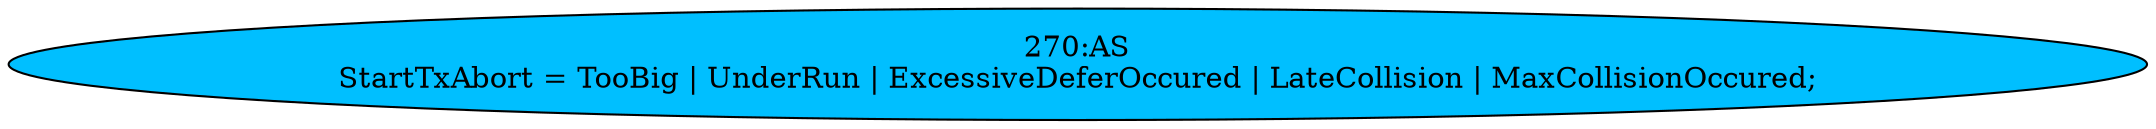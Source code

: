 strict digraph "" {
	node [label="\N"];
	"270:AS"	 [ast="<pyverilog.vparser.ast.Assign object at 0x7ff826da2290>",
		def_var="['StartTxAbort']",
		fillcolor=deepskyblue,
		label="270:AS
StartTxAbort = TooBig | UnderRun | ExcessiveDeferOccured | LateCollision | MaxCollisionOccured;",
		statements="[]",
		style=filled,
		typ=Assign,
		use_var="['TooBig', 'UnderRun', 'ExcessiveDeferOccured', 'LateCollision', 'MaxCollisionOccured']"];
}
